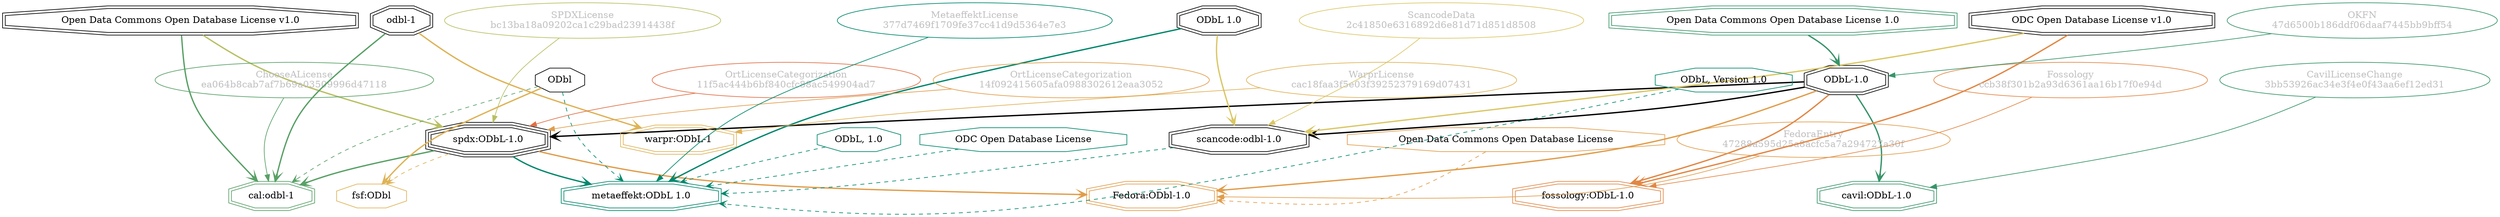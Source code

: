 strict digraph {
    node [shape=box];
    graph [splines=curved];
    3240 [label="SPDXLicense\nbc13ba18a09202ca1c29bad23914438f"
         ,fontcolor=gray
         ,color="#b8bf62"
         ,fillcolor="beige;1"
         ,shape=ellipse];
    3241 [label="spdx:ODbL-1.0"
         ,shape=tripleoctagon];
    3242 [label="ODbL-1.0"
         ,shape=doubleoctagon];
    3243 [label="Open Data Commons Open Database License v1.0"
         ,shape=doubleoctagon];
    8228 [label="FedoraEntry\n47288a595d25a8acfc5a7a294727a30f"
         ,fontcolor=gray
         ,color="#e09d4b"
         ,fillcolor="beige;1"
         ,shape=ellipse];
    8229 [label="Fedora:ODbl-1.0"
         ,color="#e09d4b"
         ,shape=doubleoctagon];
    8230 [label="Open Data Commons Open Database License"
         ,color="#e09d4b"
         ,shape=octagon];
    10365 [label="fsf:ODbl"
          ,color="#deb256"
          ,shape=octagon];
    10366 [label=ODbl
          ,shape=octagon];
    10996 [label="ChooseALicense\nea064b8cab7af7b69a03509996d47118"
          ,fontcolor=gray
          ,color="#58a066"
          ,fillcolor="beige;1"
          ,shape=ellipse];
    10997 [label="cal:odbl-1"
          ,color="#58a066"
          ,shape=doubleoctagon];
    10998 [label="odbl-1"
          ,shape=doubleoctagon];
    21094 [label="ScancodeData\n2c41850e6316892d6e81d71d851d8508"
          ,fontcolor=gray
          ,color="#dac767"
          ,fillcolor="beige;1"
          ,shape=ellipse];
    21095 [label="scancode:odbl-1.0"
          ,shape=doubleoctagon];
    21096 [label="ODbL 1.0"
          ,shape=doubleoctagon];
    21097 [label="ODC Open Database License v1.0"
          ,shape=doubleoctagon];
    26943 [label="Fossology\nccb38f301b2a93d6361aa16b17f0e94d"
          ,fontcolor=gray
          ,color="#e18745"
          ,fillcolor="beige;1"
          ,shape=ellipse];
    26944 [label="fossology:ODbL-1.0"
          ,color="#e18745"
          ,shape=doubleoctagon];
    28355 [label="OKFN\n47d6500b186ddf06daaf7445bb9bff54"
          ,fontcolor=gray
          ,color="#379469"
          ,fillcolor="beige;1"
          ,shape=ellipse];
    28356 [label="Open Data Commons Open Database License 1.0"
          ,color="#379469"
          ,shape=doubleoctagon];
    35117 [label="OrtLicenseCategorization\n11f5ac444b6bf840cfc88ac549904ad7"
          ,fontcolor=gray
          ,color="#e06f45"
          ,fillcolor="beige;1"
          ,shape=ellipse];
    36226 [label="OrtLicenseCategorization\n14f092415605afa0988302612eaa3052"
          ,fontcolor=gray
          ,color="#e09d4b"
          ,fillcolor="beige;1"
          ,shape=ellipse];
    37291 [label="CavilLicenseChange\n3bb53926ac34e3f4e0f43aa6ef12ed31"
          ,fontcolor=gray
          ,color="#379469"
          ,fillcolor="beige;1"
          ,shape=ellipse];
    37292 [label="cavil:ODbL-1.0"
          ,color="#379469"
          ,shape=doubleoctagon];
    46806 [label="MetaeffektLicense\n377d7469f1709fe37cc41d9d5364e7e3"
          ,fontcolor=gray
          ,color="#00876c"
          ,fillcolor="beige;1"
          ,shape=ellipse];
    46807 [label="metaeffekt:ODbL 1.0"
          ,color="#00876c"
          ,shape=doubleoctagon];
    46808 [label="ODbL, Version 1.0"
          ,color="#00876c"
          ,shape=octagon];
    46809 [label="ODbL, 1.0"
          ,color="#00876c"
          ,shape=octagon];
    46810 [label="ODC Open Database License"
          ,color="#00876c"
          ,shape=octagon];
    50186 [label="WarprLicense\ncac18faa3f5e03f39252379169d07431"
          ,fontcolor=gray
          ,color="#deb256"
          ,fillcolor="beige;1"
          ,shape=ellipse];
    50187 [label="warpr:ODbL-1"
          ,color="#deb256"
          ,shape=doubleoctagon];
    3240 -> 3241 [weight=0.5
                 ,color="#b8bf62"];
    3241 -> 8229 [style=bold
                 ,arrowhead=vee
                 ,weight=0.7
                 ,color="#e09d4b"];
    3241 -> 10365 [style=dashed
                  ,arrowhead=vee
                  ,weight=0.5
                  ,color="#deb256"];
    3241 -> 10997 [style=bold
                  ,arrowhead=vee
                  ,weight=0.7
                  ,color="#58a066"];
    3241 -> 46807 [style=bold
                  ,arrowhead=vee
                  ,weight=0.7
                  ,color="#00876c"];
    3242 -> 3241 [style=bold
                 ,arrowhead=vee
                 ,weight=0.7];
    3242 -> 8229 [style=bold
                 ,arrowhead=vee
                 ,weight=0.7
                 ,color="#e09d4b"];
    3242 -> 8229 [style=bold
                 ,arrowhead=vee
                 ,weight=0.7
                 ,color="#e09d4b"];
    3242 -> 21095 [style=bold
                  ,arrowhead=vee
                  ,weight=0.7];
    3242 -> 26944 [style=bold
                  ,arrowhead=vee
                  ,weight=0.7
                  ,color="#e18745"];
    3242 -> 37292 [style=bold
                  ,arrowhead=vee
                  ,weight=0.7
                  ,color="#379469"];
    3242 -> 37292 [style=bold
                  ,arrowhead=vee
                  ,weight=0.7
                  ,color="#379469"];
    3243 -> 3241 [style=bold
                 ,arrowhead=vee
                 ,weight=0.7
                 ,color="#b8bf62"];
    3243 -> 10997 [style=bold
                  ,arrowhead=vee
                  ,weight=0.7
                  ,color="#58a066"];
    8228 -> 8229 [weight=0.5
                 ,color="#e09d4b"];
    8230 -> 8229 [style=dashed
                 ,arrowhead=vee
                 ,weight=0.5
                 ,color="#e09d4b"];
    10366 -> 10365 [style=bold
                   ,arrowhead=vee
                   ,weight=0.7
                   ,color="#deb256"];
    10366 -> 10997 [style=dashed
                   ,arrowhead=vee
                   ,weight=0.5
                   ,color="#58a066"];
    10366 -> 46807 [style=dashed
                   ,arrowhead=vee
                   ,weight=0.5
                   ,color="#00876c"];
    10996 -> 10997 [weight=0.5
                   ,color="#58a066"];
    10998 -> 10997 [style=bold
                   ,arrowhead=vee
                   ,weight=0.7
                   ,color="#58a066"];
    10998 -> 50187 [style=bold
                   ,arrowhead=vee
                   ,weight=0.7
                   ,color="#deb256"];
    21094 -> 21095 [weight=0.5
                   ,color="#dac767"];
    21095 -> 46807 [style=dashed
                   ,arrowhead=vee
                   ,weight=0.5
                   ,color="#00876c"];
    21096 -> 21095 [style=bold
                   ,arrowhead=vee
                   ,weight=0.7
                   ,color="#dac767"];
    21096 -> 46807 [style=bold
                   ,arrowhead=vee
                   ,weight=0.7
                   ,color="#00876c"];
    21097 -> 21095 [style=bold
                   ,arrowhead=vee
                   ,weight=0.7
                   ,color="#dac767"];
    21097 -> 26944 [style=bold
                   ,arrowhead=vee
                   ,weight=0.7
                   ,color="#e18745"];
    26943 -> 26944 [weight=0.5
                   ,color="#e18745"];
    28355 -> 3242 [weight=0.5
                  ,color="#379469"];
    28356 -> 3242 [style=bold
                  ,arrowhead=vee
                  ,weight=0.7
                  ,color="#379469"];
    35117 -> 3241 [weight=0.5
                  ,color="#e06f45"];
    36226 -> 3241 [weight=0.5
                  ,color="#e09d4b"];
    37291 -> 37292 [weight=0.5
                   ,color="#379469"];
    46806 -> 46807 [weight=0.5
                   ,color="#00876c"];
    46808 -> 46807 [style=dashed
                   ,arrowhead=vee
                   ,weight=0.5
                   ,color="#00876c"];
    46809 -> 46807 [style=dashed
                   ,arrowhead=vee
                   ,weight=0.5
                   ,color="#00876c"];
    46810 -> 46807 [style=dashed
                   ,arrowhead=vee
                   ,weight=0.5
                   ,color="#00876c"];
    50186 -> 50187 [weight=0.5
                   ,color="#deb256"];
}
